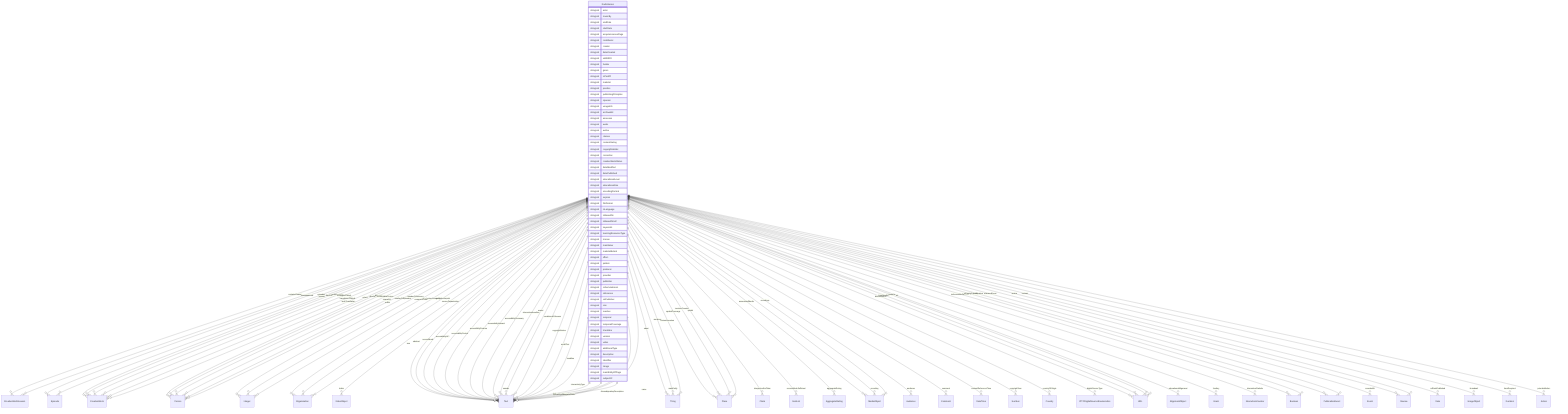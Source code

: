 erDiagram
RadioSeries {
    stringList actor  
    stringList musicBy  
    stringList endDate  
    stringList startDate  
    stringList acquireLicensePage  
    stringList contributor  
    stringList creator  
    stringList dateCreated  
    stringList editEIDR  
    stringList funder  
    stringList genre  
    stringList isPartOf  
    stringList material  
    stringList position  
    stringList publishingPrinciples  
    stringList sponsor  
    stringList usageInfo  
    stringList archivedAt  
    stringList assesses  
    stringList audio  
    stringList author  
    stringList citation  
    stringList contentRating  
    stringList copyrightHolder  
    stringList correction  
    stringList creativeWorkStatus  
    stringList dateModified  
    stringList datePublished  
    stringList educationalLevel  
    stringList educationalUse  
    stringList encodingFormat  
    stringList expires  
    stringList fileFormat  
    stringList inLanguage  
    stringList isBasedOn  
    stringList isBasedOnUrl  
    stringList keywords  
    stringList learningResourceType  
    stringList license  
    stringList maintainer  
    stringList materialExtent  
    stringList offers  
    stringList pattern  
    stringList producer  
    stringList provider  
    stringList publisher  
    stringList schemaVersion  
    stringList sdLicense  
    stringList sdPublisher  
    stringList size  
    stringList teaches  
    stringList temporal  
    stringList temporalCoverage  
    stringList translator  
    stringList version  
    stringList video  
    stringList additionalType  
    stringList description  
    stringList identifier  
    stringList image  
    stringList mainEntityOfPage  
    stringList subjectOf  
}

RadioSeries ||--}o CreativeWorkSeason : "containsSeason"
RadioSeries ||--}o Episode : "episode"
RadioSeries ||--}o CreativeWork : "season"
RadioSeries ||--}o Person : "actors"
RadioSeries ||--}o Person : "director"
RadioSeries ||--}o Person : "directors"
RadioSeries ||--}o Episode : "episodes"
RadioSeries ||--}o Integer : "numberOfEpisodes"
RadioSeries ||--}o Integer : "numberOfSeasons"
RadioSeries ||--}o Organization : "productionCompany"
RadioSeries ||--}o CreativeWorkSeason : "seasons"
RadioSeries ||--}o VideoObject : "trailer"
RadioSeries ||--}o Text : "issn"
RadioSeries ||--}o Thing : "about"
RadioSeries ||--}o Place : "contentLocation"
RadioSeries ||--}o CreativeWork : "hasPart"
RadioSeries ||--}o Claim : "interpretedAsClaim"
RadioSeries ||--}o Thing : "mainEntity"
RadioSeries ||--}o Place : "spatialCoverage"
RadioSeries ||--}o CreativeWork : "workExample"
RadioSeries ||--}o Text : "abstract"
RadioSeries ||--}o Text : "accessMode"
RadioSeries ||--}o ItemList : "accessModeSufficient"
RadioSeries ||--}o Text : "accessibilityAPI"
RadioSeries ||--}o Text : "accessibilityControl"
RadioSeries ||--}o Text : "accessibilityFeature"
RadioSeries ||--}o Text : "accessibilityHazard"
RadioSeries ||--}o Text : "accessibilitySummary"
RadioSeries ||--}o Person : "accountablePerson"
RadioSeries ||--}o AggregateRating : "aggregateRating"
RadioSeries ||--}o Text : "alternativeHeadline"
RadioSeries ||--}o MediaObject : "associatedMedia"
RadioSeries ||--}o Audience : "audience"
RadioSeries ||--}o Text : "award"
RadioSeries ||--}o Text : "awards"
RadioSeries ||--}o Person : "character"
RadioSeries ||--}o Comment : "comment"
RadioSeries ||--}o Integer : "commentCount"
RadioSeries ||--}o Text : "conditionsOfAccess"
RadioSeries ||--}o DateTime : "contentReferenceTime"
RadioSeries ||--}o Text : "copyrightNotice"
RadioSeries ||--}o Number : "copyrightYear"
RadioSeries ||--}o Country : "countryOfOrigin"
RadioSeries ||--}o Text : "creditText"
RadioSeries ||--}o IPTCDigitalSourceEnumeration : "digitalSourceType"
RadioSeries ||--}o URL : "discussionUrl"
RadioSeries ||--}o Person : "editor"
RadioSeries ||--}o AlignmentObject : "educationalAlignment"
RadioSeries ||--}o MediaObject : "encoding"
RadioSeries ||--}o MediaObject : "encodings"
RadioSeries ||--}o CreativeWork : "exampleOfWork"
RadioSeries ||--}o Grant : "funding"
RadioSeries ||--}o Text : "headline"
RadioSeries ||--}o InteractionCounter : "interactionStatistic"
RadioSeries ||--}o Text : "interactivityType"
RadioSeries ||--}o Boolean : "isAccessibleForFree"
RadioSeries ||--}o Boolean : "isFamilyFriendly"
RadioSeries ||--}o Place : "locationCreated"
RadioSeries ||--}o Thing : "mentions"
RadioSeries ||--}o PublicationEvent : "publication"
RadioSeries ||--}o Organization : "publisherImprint"
RadioSeries ||--}o Event : "recordedAt"
RadioSeries ||--}o PublicationEvent : "releasedEvent"
RadioSeries ||--}o Review : "review"
RadioSeries ||--}o Review : "reviews"
RadioSeries ||--}o Date : "sdDatePublished"
RadioSeries ||--}o Organization : "sourceOrganization"
RadioSeries ||--}o Place : "spatial"
RadioSeries ||--}o Text : "text"
RadioSeries ||--}o ImageObject : "thumbnail"
RadioSeries ||--}o URL : "thumbnailUrl"
RadioSeries ||--}o Duration : "timeRequired"
RadioSeries ||--}o CreativeWork : "translationOfWork"
RadioSeries ||--}o Text : "typicalAgeRange"
RadioSeries ||--}o CreativeWork : "workTranslation"
RadioSeries ||--}o Text : "alternateName"
RadioSeries ||--}o Text : "disambiguatingDescription"
RadioSeries ||--}o Text : "name"
RadioSeries ||--}o URL : "sameAs"
RadioSeries ||--}o Action : "potentialAction"
RadioSeries ||--}o URL : "url"